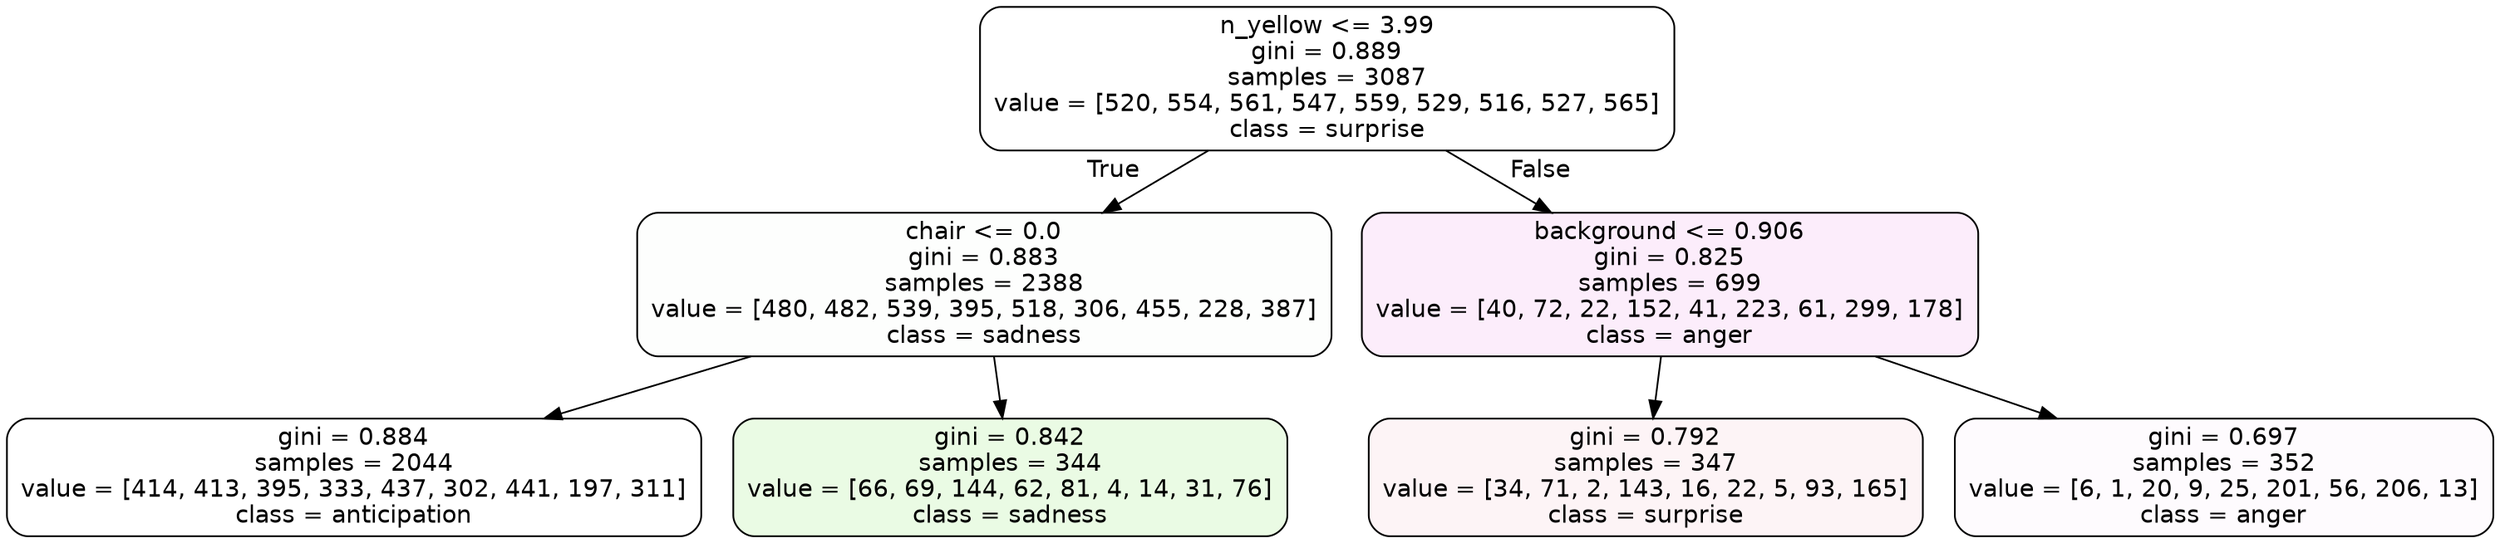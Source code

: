 digraph Tree {
node [shape=box, style="filled, rounded", color="black", fontname=helvetica] ;
edge [fontname=helvetica] ;
0 [label="n_yellow <= 3.99\ngini = 0.889\nsamples = 3087\nvalue = [520, 554, 561, 547, 559, 529, 516, 527, 565]\nclass = surprise", fillcolor="#e5396400"] ;
1 [label="chair <= 0.0\ngini = 0.883\nsamples = 2388\nvalue = [480, 482, 539, 395, 518, 306, 455, 228, 387]\nclass = sadness", fillcolor="#64e53902"] ;
0 -> 1 [labeldistance=2.5, labelangle=45, headlabel="True"] ;
2 [label="gini = 0.884\nsamples = 2044\nvalue = [414, 413, 395, 333, 437, 302, 441, 197, 311]\nclass = anticipation", fillcolor="#8139e500"] ;
1 -> 2 ;
3 [label="gini = 0.842\nsamples = 344\nvalue = [66, 69, 144, 62, 81, 4, 14, 31, 76]\nclass = sadness", fillcolor="#64e53922"] ;
1 -> 3 ;
4 [label="background <= 0.906\ngini = 0.825\nsamples = 699\nvalue = [40, 72, 22, 152, 41, 223, 61, 299, 178]\nclass = anger", fillcolor="#e539d716"] ;
0 -> 4 [labeldistance=2.5, labelangle=-45, headlabel="False"] ;
5 [label="gini = 0.792\nsamples = 347\nvalue = [34, 71, 2, 143, 16, 22, 5, 93, 165]\nclass = surprise", fillcolor="#e539640e"] ;
4 -> 5 ;
6 [label="gini = 0.697\nsamples = 352\nvalue = [6, 1, 20, 9, 25, 201, 56, 206, 13]\nclass = anger", fillcolor="#e539d704"] ;
4 -> 6 ;
}